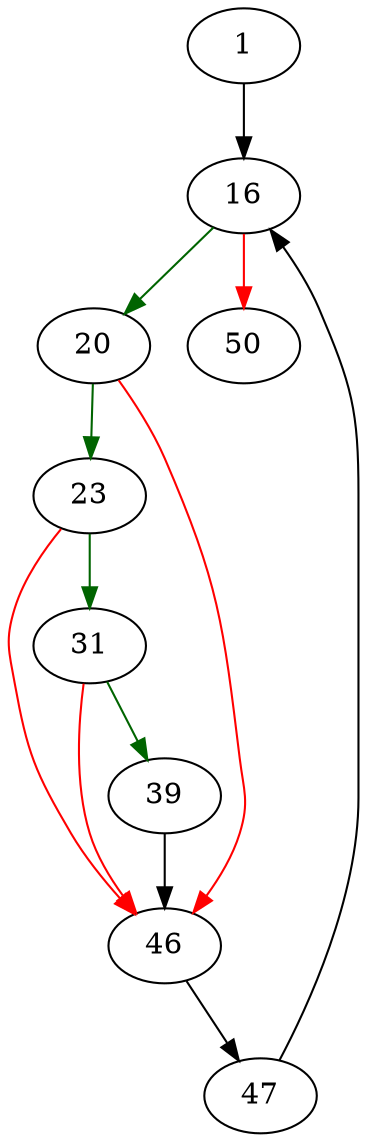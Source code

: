 strict digraph "vdbeLeave" {
	// Node definitions.
	1 [entry=true];
	16;
	20;
	50;
	23;
	46;
	31;
	39;
	47;

	// Edge definitions.
	1 -> 16;
	16 -> 20 [
		color=darkgreen
		cond=true
	];
	16 -> 50 [
		color=red
		cond=false
	];
	20 -> 23 [
		color=darkgreen
		cond=true
	];
	20 -> 46 [
		color=red
		cond=false
	];
	23 -> 46 [
		color=red
		cond=false
	];
	23 -> 31 [
		color=darkgreen
		cond=true
	];
	46 -> 47;
	31 -> 46 [
		color=red
		cond=false
	];
	31 -> 39 [
		color=darkgreen
		cond=true
	];
	39 -> 46;
	47 -> 16;
}